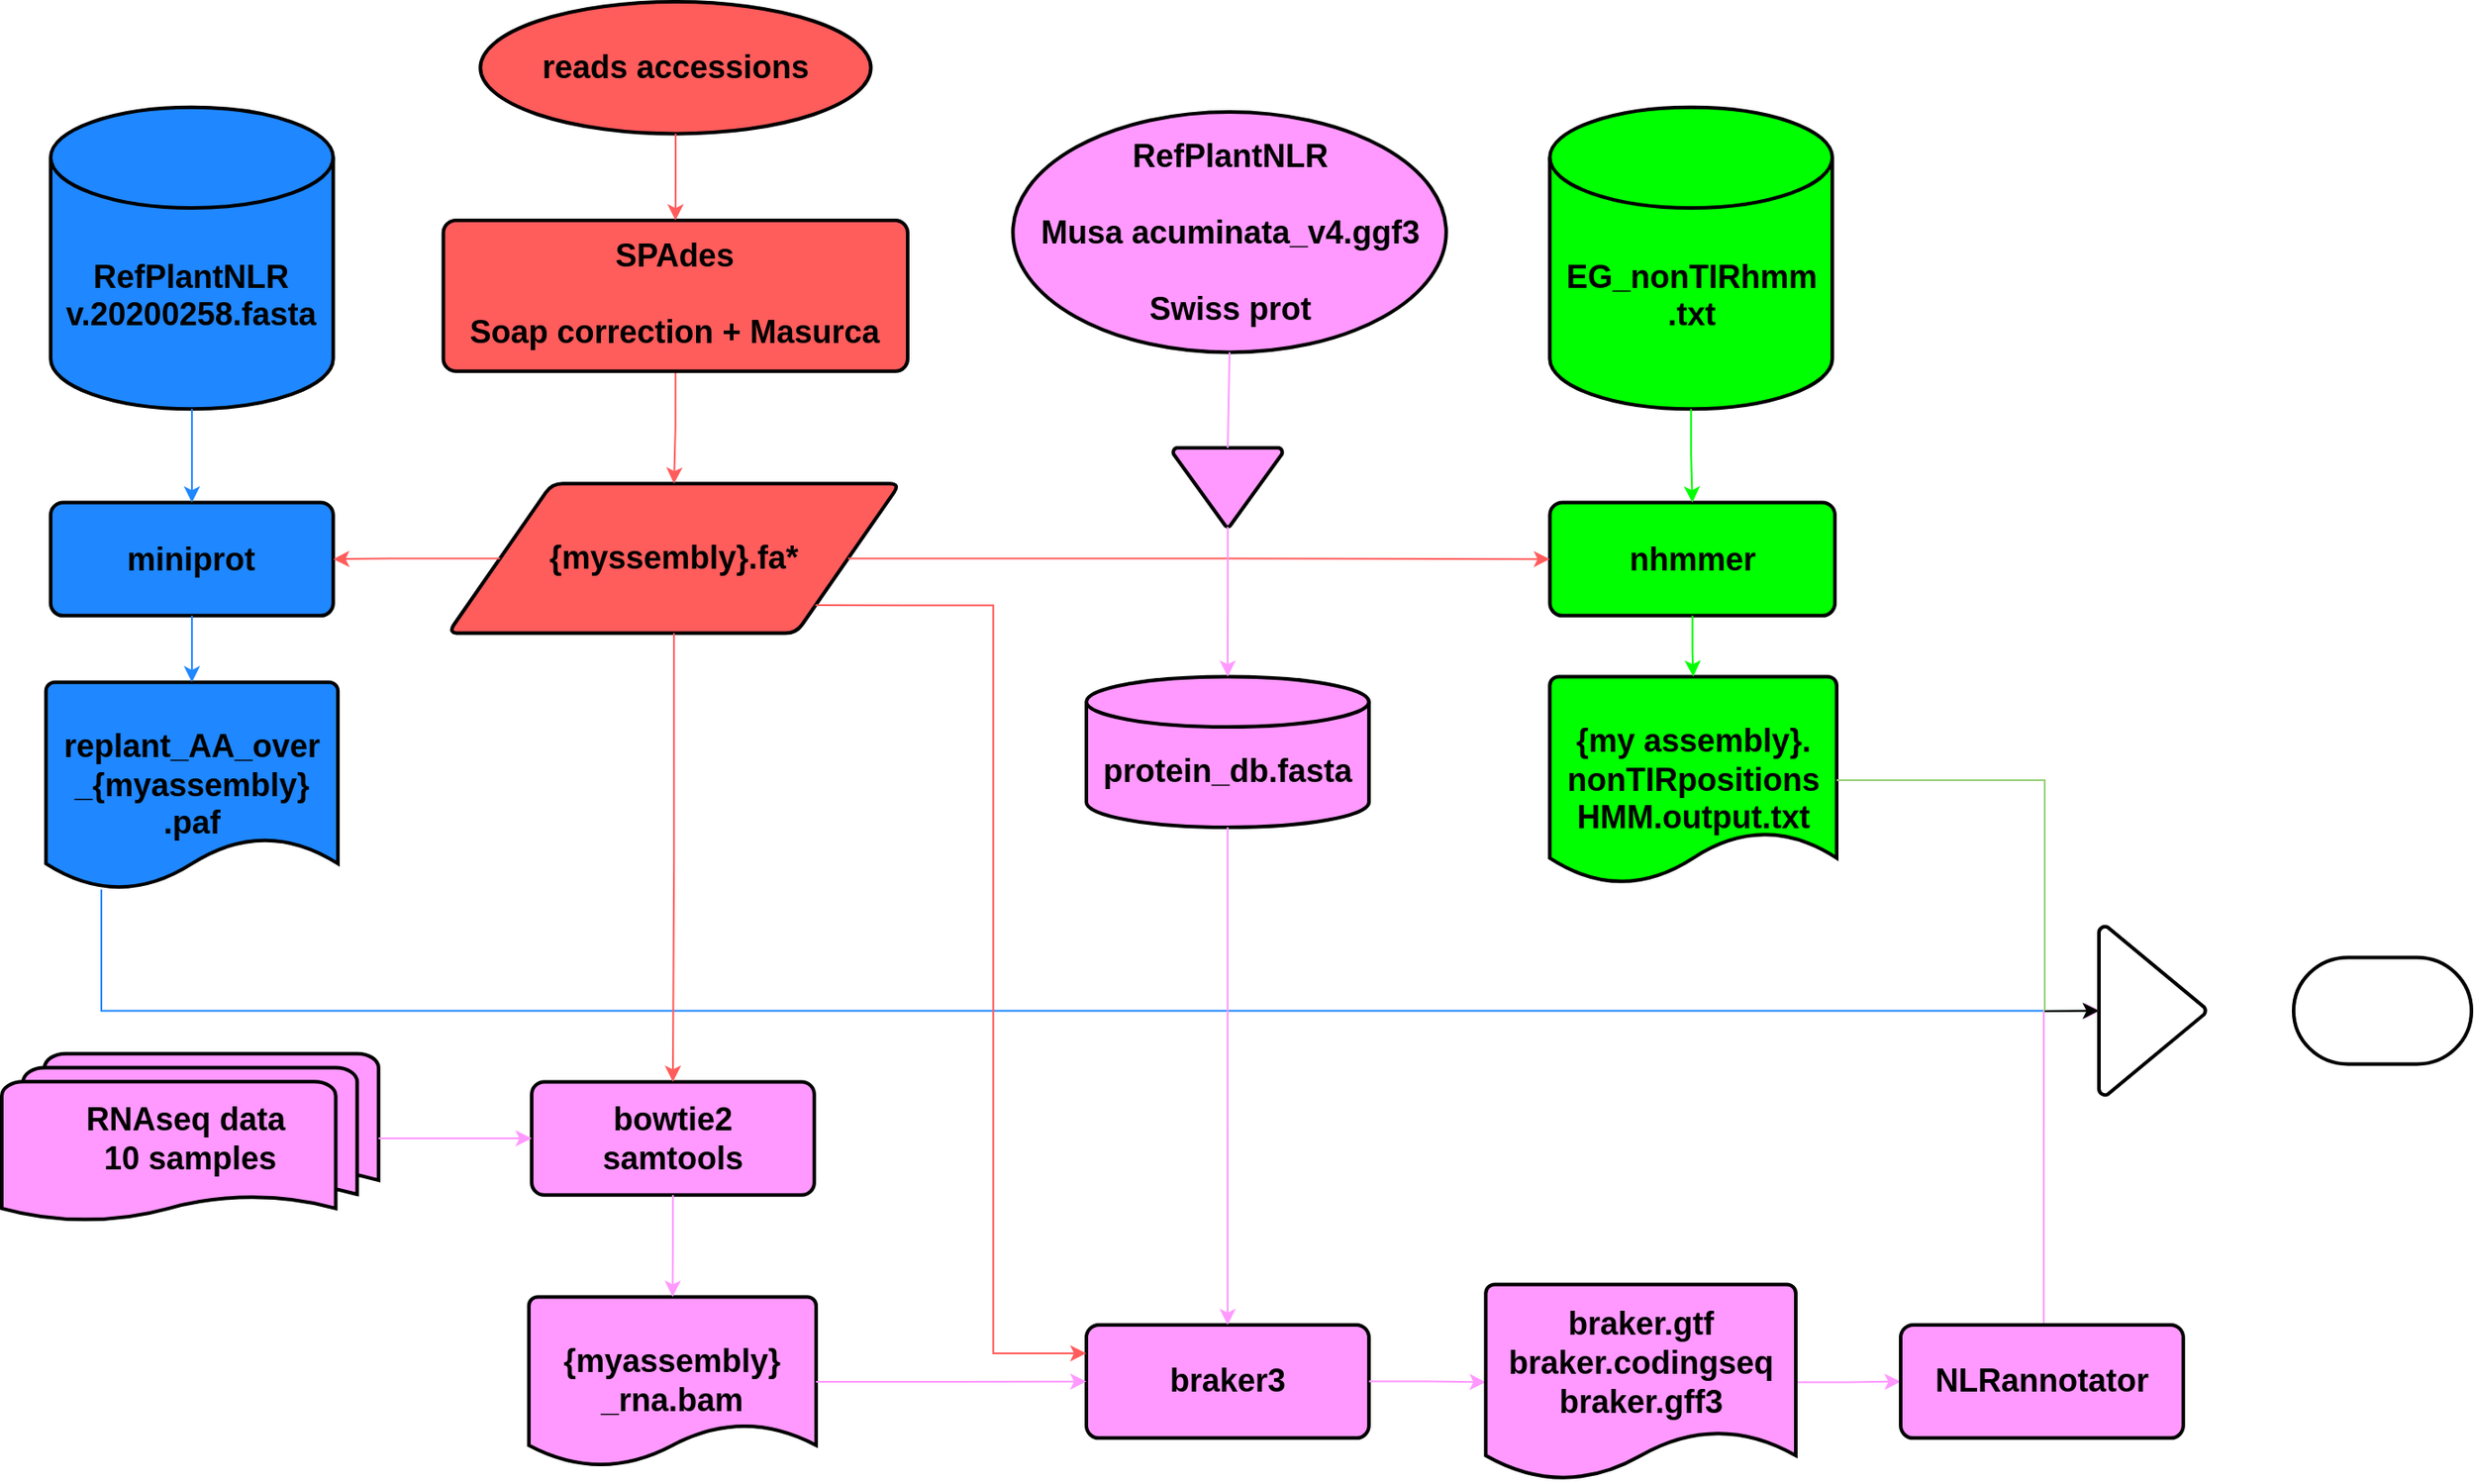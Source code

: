 <mxfile version="22.1.4" type="github">
  <diagram id="C5RBs43oDa-KdzZeNtuy" name="Page-1">
    <mxGraphModel dx="1078" dy="560" grid="1" gridSize="10" guides="1" tooltips="1" connect="1" arrows="1" fold="1" page="1" pageScale="1" pageWidth="1600" pageHeight="900" math="0" shadow="0">
      <root>
        <mxCell id="WIyWlLk6GJQsqaUBKTNV-0" />
        <mxCell id="WIyWlLk6GJQsqaUBKTNV-1" parent="WIyWlLk6GJQsqaUBKTNV-0" />
        <mxCell id="aH96cFNIvQmzftlEokGr-0" value="&lt;font style=&quot;font-size: 18px;&quot;&gt;&lt;b&gt;{myssembly}.fa*&lt;/b&gt;&lt;/font&gt;" style="shape=parallelogram;html=1;strokeWidth=2;perimeter=parallelogramPerimeter;whiteSpace=wrap;rounded=1;arcSize=12;size=0.23;strokeColor=#000000;fillColor=#FF5C5C;" parent="WIyWlLk6GJQsqaUBKTNV-1" vertex="1">
          <mxGeometry x="341.952" y="299.112" width="254.275" height="84.191" as="geometry" />
        </mxCell>
        <mxCell id="aH96cFNIvQmzftlEokGr-7" value="&lt;font style=&quot;font-size: 18px;&quot;&gt;&lt;b&gt;{my assembly}.&lt;br&gt;nonTIRpositions&lt;br&gt;HMM.output.txt&lt;/b&gt;&lt;/font&gt;" style="strokeWidth=2;html=1;shape=mxgraph.flowchart.document2;whiteSpace=wrap;size=0.25;fillColor=#00FF00;" parent="WIyWlLk6GJQsqaUBKTNV-1" vertex="1">
          <mxGeometry x="961.64" y="407.7" width="161.36" height="116.67" as="geometry" />
        </mxCell>
        <mxCell id="0Vc-DOtmJBYtcWFMjAWh-16" style="edgeStyle=orthogonalEdgeStyle;rounded=0;orthogonalLoop=1;jettySize=auto;html=1;entryX=0.5;entryY=0;entryDx=0;entryDy=0;entryPerimeter=0;strokeColor=#1F87FF;" edge="1" parent="WIyWlLk6GJQsqaUBKTNV-1" source="aH96cFNIvQmzftlEokGr-8" target="0Vc-DOtmJBYtcWFMjAWh-13">
          <mxGeometry relative="1" as="geometry">
            <mxPoint x="1080" y="610" as="targetPoint" />
            <Array as="points">
              <mxPoint x="147" y="596" />
            </Array>
          </mxGeometry>
        </mxCell>
        <mxCell id="aH96cFNIvQmzftlEokGr-8" value="&lt;font style=&quot;font-size: 18px;&quot;&gt;&lt;b&gt;replant_AA_over _{myassembly} .paf&lt;/b&gt;&lt;/font&gt;" style="strokeWidth=2;html=1;shape=mxgraph.flowchart.document2;whiteSpace=wrap;size=0.25;fillColor=#1F87FF;" parent="WIyWlLk6GJQsqaUBKTNV-1" vertex="1">
          <mxGeometry x="115.838" y="410.879" width="164.219" height="116.667" as="geometry" />
        </mxCell>
        <mxCell id="aH96cFNIvQmzftlEokGr-9" value="&lt;font style=&quot;font-size: 18px;&quot;&gt;&lt;b&gt;&lt;br&gt;&lt;br&gt;RefPlantNLR&lt;br&gt;v.20200258.fasta&lt;/b&gt;&lt;/font&gt;" style="strokeWidth=2;html=1;shape=mxgraph.flowchart.database;whiteSpace=wrap;fillColor=#1F87FF;" parent="WIyWlLk6GJQsqaUBKTNV-1" vertex="1">
          <mxGeometry x="118.487" y="87.394" width="158.922" height="169.697" as="geometry" />
        </mxCell>
        <mxCell id="aH96cFNIvQmzftlEokGr-12" value="&lt;font size=&quot;4&quot;&gt;&lt;b&gt;&lt;br&gt;protein_db.fasta&lt;/b&gt;&lt;/font&gt;" style="strokeWidth=2;html=1;shape=mxgraph.flowchart.database;whiteSpace=wrap;fillColor=#FF99FF;" parent="WIyWlLk6GJQsqaUBKTNV-1" vertex="1">
          <mxGeometry x="701.007" y="407.697" width="158.922" height="84.848" as="geometry" />
        </mxCell>
        <mxCell id="aH96cFNIvQmzftlEokGr-13" value="&lt;font style=&quot;font-size: 18px;&quot;&gt;&lt;b&gt;&lt;br&gt;&lt;br&gt;EG_nonTIRhmm .txt&lt;/b&gt;&lt;/font&gt;" style="strokeWidth=2;html=1;shape=mxgraph.flowchart.database;whiteSpace=wrap;fillColor=#00FF00;" parent="WIyWlLk6GJQsqaUBKTNV-1" vertex="1">
          <mxGeometry x="961.639" y="87.394" width="158.922" height="169.697" as="geometry" />
        </mxCell>
        <mxCell id="aH96cFNIvQmzftlEokGr-15" value="&lt;font style=&quot;font-size: 18px;&quot;&gt;&lt;b&gt;miniprot&lt;/b&gt;&lt;/font&gt;" style="rounded=1;whiteSpace=wrap;html=1;absoluteArcSize=1;arcSize=14;strokeWidth=2;fillColor=#1F87FF;" parent="WIyWlLk6GJQsqaUBKTNV-1" vertex="1">
          <mxGeometry x="118.487" y="309.779" width="158.922" height="63.636" as="geometry" />
        </mxCell>
        <mxCell id="aH96cFNIvQmzftlEokGr-22" style="edgeStyle=orthogonalEdgeStyle;rounded=0;orthogonalLoop=1;jettySize=auto;html=1;entryX=1;entryY=0.5;entryDx=0;entryDy=0;strokeColor=#FF5C5C;" parent="WIyWlLk6GJQsqaUBKTNV-1" source="aH96cFNIvQmzftlEokGr-0" target="aH96cFNIvQmzftlEokGr-15" edge="1">
          <mxGeometry relative="1" as="geometry">
            <mxPoint x="258.193" y="342.597" as="targetPoint" />
          </mxGeometry>
        </mxCell>
        <mxCell id="aH96cFNIvQmzftlEokGr-24" style="edgeStyle=orthogonalEdgeStyle;rounded=0;orthogonalLoop=1;jettySize=auto;html=1;exitX=0.5;exitY=1;exitDx=0;exitDy=0;exitPerimeter=0;entryX=0.5;entryY=0;entryDx=0;entryDy=0;fillColor=#1F87FF;strokeColor=#1F87FF;" parent="WIyWlLk6GJQsqaUBKTNV-1" source="aH96cFNIvQmzftlEokGr-9" target="aH96cFNIvQmzftlEokGr-15" edge="1">
          <mxGeometry relative="1" as="geometry" />
        </mxCell>
        <mxCell id="aH96cFNIvQmzftlEokGr-16" value="&lt;font style=&quot;font-size: 18px;&quot;&gt;&lt;b&gt;nhmmer&lt;/b&gt;&lt;/font&gt;" style="rounded=1;whiteSpace=wrap;html=1;absoluteArcSize=1;arcSize=14;strokeWidth=2;fillColor=#00FF00;" parent="WIyWlLk6GJQsqaUBKTNV-1" vertex="1">
          <mxGeometry x="961.7" y="309.78" width="160.3" height="63.64" as="geometry" />
        </mxCell>
        <mxCell id="aH96cFNIvQmzftlEokGr-23" style="edgeStyle=orthogonalEdgeStyle;rounded=0;orthogonalLoop=1;jettySize=auto;html=1;entryX=0;entryY=0.5;entryDx=0;entryDy=0;strokeColor=#FF5C5C;" parent="WIyWlLk6GJQsqaUBKTNV-1" source="aH96cFNIvQmzftlEokGr-0" target="aH96cFNIvQmzftlEokGr-16" edge="1">
          <mxGeometry relative="1" as="geometry" />
        </mxCell>
        <mxCell id="aH96cFNIvQmzftlEokGr-25" style="edgeStyle=orthogonalEdgeStyle;rounded=0;orthogonalLoop=1;jettySize=auto;html=1;exitX=0.5;exitY=1;exitDx=0;exitDy=0;exitPerimeter=0;entryX=0.5;entryY=0;entryDx=0;entryDy=0;fillColor=#00FF00;strokeColor=#00FF00;" parent="WIyWlLk6GJQsqaUBKTNV-1" source="aH96cFNIvQmzftlEokGr-13" target="aH96cFNIvQmzftlEokGr-16" edge="1">
          <mxGeometry relative="1" as="geometry">
            <Array as="points">
              <mxPoint x="1041" y="283" />
            </Array>
          </mxGeometry>
        </mxCell>
        <mxCell id="aH96cFNIvQmzftlEokGr-20" value="&lt;font style=&quot;font-size: 18px;&quot;&gt;&lt;b&gt;RNAseq data&amp;nbsp;&lt;br&gt;10 samples&lt;/b&gt;&lt;br&gt;&lt;/font&gt;" style="strokeWidth=2;html=1;shape=mxgraph.flowchart.multi-document;whiteSpace=wrap;fillColor=#FF99FF;" parent="WIyWlLk6GJQsqaUBKTNV-1" vertex="1">
          <mxGeometry x="91" y="619.818" width="211.896" height="95.455" as="geometry" />
        </mxCell>
        <mxCell id="aH96cFNIvQmzftlEokGr-26" style="edgeStyle=orthogonalEdgeStyle;rounded=0;orthogonalLoop=1;jettySize=auto;html=1;exitX=0.5;exitY=1;exitDx=0;exitDy=0;entryX=0.5;entryY=0;entryDx=0;entryDy=0;entryPerimeter=0;fillColor=#1F87FF;strokeColor=#1F87FF;" parent="WIyWlLk6GJQsqaUBKTNV-1" source="aH96cFNIvQmzftlEokGr-15" target="aH96cFNIvQmzftlEokGr-8" edge="1">
          <mxGeometry relative="1" as="geometry" />
        </mxCell>
        <mxCell id="aH96cFNIvQmzftlEokGr-27" style="edgeStyle=orthogonalEdgeStyle;rounded=0;orthogonalLoop=1;jettySize=auto;html=1;entryX=0.5;entryY=0;entryDx=0;entryDy=0;entryPerimeter=0;fillColor=#00FF00;strokeColor=#00FF00;" parent="WIyWlLk6GJQsqaUBKTNV-1" source="aH96cFNIvQmzftlEokGr-16" target="aH96cFNIvQmzftlEokGr-7" edge="1">
          <mxGeometry relative="1" as="geometry" />
        </mxCell>
        <mxCell id="aH96cFNIvQmzftlEokGr-30" value="&lt;font style=&quot;font-size: 18px;&quot;&gt;&lt;b&gt;bowtie2&lt;br&gt;samtools&lt;/b&gt;&lt;br&gt;&lt;/font&gt;" style="rounded=1;whiteSpace=wrap;html=1;absoluteArcSize=1;arcSize=14;strokeWidth=2;fillColor=#FF99FF;" parent="WIyWlLk6GJQsqaUBKTNV-1" vertex="1">
          <mxGeometry x="389.039" y="635.727" width="158.922" height="63.636" as="geometry" />
        </mxCell>
        <mxCell id="aH96cFNIvQmzftlEokGr-31" style="edgeStyle=orthogonalEdgeStyle;rounded=0;orthogonalLoop=1;jettySize=auto;html=1;exitX=0.5;exitY=1;exitDx=0;exitDy=0;strokeColor=#FF5C5C;" parent="WIyWlLk6GJQsqaUBKTNV-1" source="aH96cFNIvQmzftlEokGr-0" target="aH96cFNIvQmzftlEokGr-30" edge="1">
          <mxGeometry relative="1" as="geometry" />
        </mxCell>
        <mxCell id="aH96cFNIvQmzftlEokGr-32" style="edgeStyle=orthogonalEdgeStyle;rounded=0;orthogonalLoop=1;jettySize=auto;html=1;entryX=0;entryY=0.5;entryDx=0;entryDy=0;strokeColor=#FF99FF;" parent="WIyWlLk6GJQsqaUBKTNV-1" source="aH96cFNIvQmzftlEokGr-20" target="aH96cFNIvQmzftlEokGr-30" edge="1">
          <mxGeometry relative="1" as="geometry" />
        </mxCell>
        <mxCell id="aH96cFNIvQmzftlEokGr-35" value="&lt;font style=&quot;font-size: 18px;&quot;&gt;&lt;b&gt;{myassembly}&lt;br&gt;_rna.bam&lt;/b&gt;&lt;/font&gt;" style="strokeWidth=2;html=1;shape=mxgraph.flowchart.document2;whiteSpace=wrap;size=0.25;fillColor=#FF99FF;" parent="WIyWlLk6GJQsqaUBKTNV-1" vertex="1">
          <mxGeometry x="387.45" y="756.697" width="161.571" height="95.455" as="geometry" />
        </mxCell>
        <mxCell id="aH96cFNIvQmzftlEokGr-36" style="edgeStyle=orthogonalEdgeStyle;rounded=0;orthogonalLoop=1;jettySize=auto;html=1;strokeColor=#FF99FF;" parent="WIyWlLk6GJQsqaUBKTNV-1" source="aH96cFNIvQmzftlEokGr-30" target="aH96cFNIvQmzftlEokGr-35" edge="1">
          <mxGeometry relative="1" as="geometry" />
        </mxCell>
        <mxCell id="aH96cFNIvQmzftlEokGr-40" value="" style="strokeWidth=2;html=1;shape=mxgraph.flowchart.merge_or_storage;whiteSpace=wrap;fillColor=#FF99FF;" parent="WIyWlLk6GJQsqaUBKTNV-1" vertex="1">
          <mxGeometry x="749.803" y="278.961" width="61.45" height="44.545" as="geometry" />
        </mxCell>
        <mxCell id="aH96cFNIvQmzftlEokGr-41" style="edgeStyle=orthogonalEdgeStyle;rounded=0;orthogonalLoop=1;jettySize=auto;html=1;entryX=0.5;entryY=0;entryDx=0;entryDy=0;entryPerimeter=0;strokeColor=#FF99FF;" parent="WIyWlLk6GJQsqaUBKTNV-1" source="aH96cFNIvQmzftlEokGr-40" target="aH96cFNIvQmzftlEokGr-12" edge="1">
          <mxGeometry relative="1" as="geometry" />
        </mxCell>
        <mxCell id="aH96cFNIvQmzftlEokGr-42" value="&lt;font style=&quot;font-size: 18px;&quot;&gt;&lt;b&gt;RefPlantNLR&lt;br&gt;&lt;br&gt;Musa acuminata_v4.ggf3&lt;br&gt;&lt;br&gt;&amp;nbsp;Swiss prot&amp;nbsp;&lt;/b&gt;&lt;br&gt;&lt;/font&gt;" style="strokeWidth=2;html=1;shape=mxgraph.flowchart.start_1;whiteSpace=wrap;fillColor=#FF99FF;" parent="WIyWlLk6GJQsqaUBKTNV-1" vertex="1">
          <mxGeometry x="659.69" y="90" width="243.68" height="135.27" as="geometry" />
        </mxCell>
        <mxCell id="aH96cFNIvQmzftlEokGr-44" value="" style="endArrow=none;html=1;rounded=0;entryX=0.5;entryY=1;entryDx=0;entryDy=0;entryPerimeter=0;exitX=0.5;exitY=0;exitDx=0;exitDy=0;exitPerimeter=0;strokeColor=#FF99FF;" parent="WIyWlLk6GJQsqaUBKTNV-1" source="aH96cFNIvQmzftlEokGr-40" target="aH96cFNIvQmzftlEokGr-42" edge="1">
          <mxGeometry width="50" height="50" relative="1" as="geometry">
            <mxPoint x="689.353" y="580.576" as="sourcePoint" />
            <mxPoint x="742.327" y="527.545" as="targetPoint" />
          </mxGeometry>
        </mxCell>
        <mxCell id="aH96cFNIvQmzftlEokGr-46" value="&lt;font style=&quot;font-size: 18px;&quot;&gt;&lt;b&gt;braker3&lt;/b&gt;&lt;br&gt;&lt;/font&gt;" style="rounded=1;whiteSpace=wrap;html=1;absoluteArcSize=1;arcSize=14;strokeWidth=2;fillColor=#FF99FF;" parent="WIyWlLk6GJQsqaUBKTNV-1" vertex="1">
          <mxGeometry x="701.007" y="772.545" width="158.922" height="63.636" as="geometry" />
        </mxCell>
        <mxCell id="aH96cFNIvQmzftlEokGr-49" style="edgeStyle=orthogonalEdgeStyle;rounded=0;orthogonalLoop=1;jettySize=auto;html=1;entryX=0;entryY=0.25;entryDx=0;entryDy=0;strokeColor=#FF5C5C;exitX=1;exitY=1;exitDx=0;exitDy=0;" parent="WIyWlLk6GJQsqaUBKTNV-1" source="aH96cFNIvQmzftlEokGr-0" target="aH96cFNIvQmzftlEokGr-46" edge="1">
          <mxGeometry relative="1" as="geometry" />
        </mxCell>
        <mxCell id="aH96cFNIvQmzftlEokGr-48" style="edgeStyle=orthogonalEdgeStyle;rounded=0;orthogonalLoop=1;jettySize=auto;html=1;entryX=0.5;entryY=0;entryDx=0;entryDy=0;strokeColor=#FF99FF;" parent="WIyWlLk6GJQsqaUBKTNV-1" source="aH96cFNIvQmzftlEokGr-12" target="aH96cFNIvQmzftlEokGr-46" edge="1">
          <mxGeometry relative="1" as="geometry">
            <mxPoint x="781.528" y="776.788" as="targetPoint" />
          </mxGeometry>
        </mxCell>
        <mxCell id="0Vc-DOtmJBYtcWFMjAWh-18" style="edgeStyle=orthogonalEdgeStyle;rounded=0;orthogonalLoop=1;jettySize=auto;html=1;exitX=0.5;exitY=0;exitDx=0;exitDy=0;strokeColor=#FF99FF;entryX=0.5;entryY=0;entryDx=0;entryDy=0;entryPerimeter=0;" edge="1" parent="WIyWlLk6GJQsqaUBKTNV-1">
          <mxGeometry relative="1" as="geometry">
            <mxPoint x="1271.5" y="595.73" as="targetPoint" />
            <mxPoint x="1239.458" y="772.545" as="sourcePoint" />
            <Array as="points">
              <mxPoint x="1240" y="596" />
            </Array>
          </mxGeometry>
        </mxCell>
        <mxCell id="0Vc-DOtmJBYtcWFMjAWh-20" style="edgeStyle=orthogonalEdgeStyle;rounded=0;orthogonalLoop=1;jettySize=auto;html=1;exitX=1;exitY=0.5;exitDx=0;exitDy=0;exitPerimeter=0;entryX=0;entryY=0.5;entryDx=0;entryDy=0;strokeColor=#FF99FF;" edge="1" parent="WIyWlLk6GJQsqaUBKTNV-1" source="0Vc-DOtmJBYtcWFMjAWh-24" target="0Vc-DOtmJBYtcWFMjAWh-19">
          <mxGeometry relative="1" as="geometry" />
        </mxCell>
        <mxCell id="0Vc-DOtmJBYtcWFMjAWh-2" value="&lt;font style=&quot;font-size: 18px;&quot;&gt;&lt;b&gt;reads&amp;nbsp;&lt;/b&gt;&lt;/font&gt;&lt;font size=&quot;4&quot;&gt;&lt;b&gt;accessions&lt;/b&gt;&lt;/font&gt;" style="strokeWidth=2;html=1;shape=mxgraph.flowchart.start_1;whiteSpace=wrap;fillColor=#FF5C5C;" vertex="1" parent="WIyWlLk6GJQsqaUBKTNV-1">
          <mxGeometry x="360.175" y="28" width="219.62" height="74.242" as="geometry" />
        </mxCell>
        <mxCell id="aH96cFNIvQmzftlEokGr-47" style="edgeStyle=orthogonalEdgeStyle;rounded=0;orthogonalLoop=1;jettySize=auto;html=1;entryX=0;entryY=0.5;entryDx=0;entryDy=0;strokeColor=#FF99FF;" parent="WIyWlLk6GJQsqaUBKTNV-1" source="aH96cFNIvQmzftlEokGr-35" target="aH96cFNIvQmzftlEokGr-46" edge="1">
          <mxGeometry relative="1" as="geometry" />
        </mxCell>
        <mxCell id="0Vc-DOtmJBYtcWFMjAWh-7" style="edgeStyle=orthogonalEdgeStyle;rounded=0;orthogonalLoop=1;jettySize=auto;html=1;exitX=0.5;exitY=1;exitDx=0;exitDy=0;entryX=0.5;entryY=0;entryDx=0;entryDy=0;strokeColor=#FF5C5C;" edge="1" parent="WIyWlLk6GJQsqaUBKTNV-1" source="0Vc-DOtmJBYtcWFMjAWh-5" target="aH96cFNIvQmzftlEokGr-0">
          <mxGeometry relative="1" as="geometry" />
        </mxCell>
        <mxCell id="0Vc-DOtmJBYtcWFMjAWh-5" value="&lt;b style=&quot;border-color: var(--border-color); font-size: 18px;&quot;&gt;SPAdes&lt;br style=&quot;border-color: var(--border-color);&quot;&gt;&lt;br style=&quot;border-color: var(--border-color);&quot;&gt;Soap correction + Masurca&lt;/b&gt;" style="rounded=1;whiteSpace=wrap;html=1;absoluteArcSize=1;arcSize=14;strokeWidth=2;fillColor=#FF5C5C;" vertex="1" parent="WIyWlLk6GJQsqaUBKTNV-1">
          <mxGeometry x="339.339" y="151.03" width="261.162" height="84.848" as="geometry" />
        </mxCell>
        <mxCell id="aH96cFNIvQmzftlEokGr-55" style="edgeStyle=orthogonalEdgeStyle;rounded=0;orthogonalLoop=1;jettySize=auto;html=1;entryX=0;entryY=0.5;entryDx=0;entryDy=0;entryPerimeter=0;strokeColor=#FF99FF;" parent="WIyWlLk6GJQsqaUBKTNV-1" source="aH96cFNIvQmzftlEokGr-46" edge="1" target="0Vc-DOtmJBYtcWFMjAWh-24">
          <mxGeometry relative="1" as="geometry">
            <mxPoint x="908.64" y="804.425" as="targetPoint" />
          </mxGeometry>
        </mxCell>
        <mxCell id="0Vc-DOtmJBYtcWFMjAWh-6" style="edgeStyle=orthogonalEdgeStyle;rounded=0;orthogonalLoop=1;jettySize=auto;html=1;exitX=0.5;exitY=1;exitDx=0;exitDy=0;exitPerimeter=0;entryX=0.5;entryY=0;entryDx=0;entryDy=0;strokeColor=#FF5C5C;" edge="1" parent="WIyWlLk6GJQsqaUBKTNV-1" source="0Vc-DOtmJBYtcWFMjAWh-2" target="0Vc-DOtmJBYtcWFMjAWh-5">
          <mxGeometry relative="1" as="geometry" />
        </mxCell>
        <mxCell id="0Vc-DOtmJBYtcWFMjAWh-13" value="" style="strokeWidth=2;html=1;shape=mxgraph.flowchart.merge_or_storage;whiteSpace=wrap;rotation=-90;" vertex="1" parent="WIyWlLk6GJQsqaUBKTNV-1">
          <mxGeometry x="1253" y="565.73" width="95" height="60" as="geometry" />
        </mxCell>
        <mxCell id="0Vc-DOtmJBYtcWFMjAWh-14" style="edgeStyle=orthogonalEdgeStyle;rounded=0;orthogonalLoop=1;jettySize=auto;html=1;entryX=0.5;entryY=0;entryDx=0;entryDy=0;entryPerimeter=0;strokeColor=#97D077;exitX=1;exitY=0.5;exitDx=0;exitDy=0;exitPerimeter=0;" edge="1" parent="WIyWlLk6GJQsqaUBKTNV-1" source="aH96cFNIvQmzftlEokGr-7" target="0Vc-DOtmJBYtcWFMjAWh-13">
          <mxGeometry relative="1" as="geometry">
            <Array as="points">
              <mxPoint x="1240" y="466" />
              <mxPoint x="1240" y="596" />
            </Array>
          </mxGeometry>
        </mxCell>
        <mxCell id="0Vc-DOtmJBYtcWFMjAWh-17" value="" style="endArrow=classic;html=1;rounded=0;entryX=0.5;entryY=0;entryDx=0;entryDy=0;entryPerimeter=0;" edge="1" parent="WIyWlLk6GJQsqaUBKTNV-1" target="0Vc-DOtmJBYtcWFMjAWh-13">
          <mxGeometry width="50" height="50" relative="1" as="geometry">
            <mxPoint x="1240" y="596" as="sourcePoint" />
            <mxPoint x="1073" y="596.23" as="targetPoint" />
          </mxGeometry>
        </mxCell>
        <mxCell id="0Vc-DOtmJBYtcWFMjAWh-19" value="&lt;font style=&quot;font-size: 18px;&quot;&gt;&lt;b&gt;NLRannotator&lt;/b&gt;&lt;/font&gt;" style="rounded=1;whiteSpace=wrap;html=1;absoluteArcSize=1;arcSize=14;strokeWidth=2;fillColor=#FF99FF;" vertex="1" parent="WIyWlLk6GJQsqaUBKTNV-1">
          <mxGeometry x="1158.997" y="772.545" width="158.922" height="63.636" as="geometry" />
        </mxCell>
        <mxCell id="0Vc-DOtmJBYtcWFMjAWh-21" value="" style="strokeWidth=2;html=1;shape=mxgraph.flowchart.terminator;whiteSpace=wrap;" vertex="1" parent="WIyWlLk6GJQsqaUBKTNV-1">
          <mxGeometry x="1380" y="565.73" width="100" height="60" as="geometry" />
        </mxCell>
        <mxCell id="0Vc-DOtmJBYtcWFMjAWh-24" value="&lt;b style=&quot;border-color: var(--border-color); caret-color: rgb(0, 0, 0); color: rgb(0, 0, 0); font-family: Helvetica; font-size: 18px; font-style: normal; font-variant-caps: normal; letter-spacing: normal; text-align: center; text-indent: 0px; text-transform: none; word-spacing: 0px; -webkit-text-stroke-width: 0px; text-decoration: none;&quot;&gt;braker.gtf&lt;br style=&quot;border-color: var(--border-color);&quot;&gt;braker.codingseq&lt;br style=&quot;border-color: var(--border-color);&quot;&gt;braker.gff3&lt;br&gt;&lt;br&gt;&lt;/b&gt;" style="strokeWidth=2;html=1;shape=mxgraph.flowchart.document2;whiteSpace=wrap;size=0.25;fillColor=#FF99FF;" vertex="1" parent="WIyWlLk6GJQsqaUBKTNV-1">
          <mxGeometry x="925.64" y="749.7" width="174.36" height="110" as="geometry" />
        </mxCell>
      </root>
    </mxGraphModel>
  </diagram>
</mxfile>
